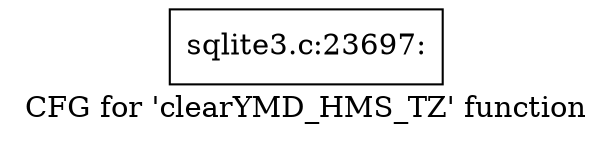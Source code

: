 digraph "CFG for 'clearYMD_HMS_TZ' function" {
	label="CFG for 'clearYMD_HMS_TZ' function";

	Node0x55c0fa75d750 [shape=record,label="{sqlite3.c:23697:}"];
}
